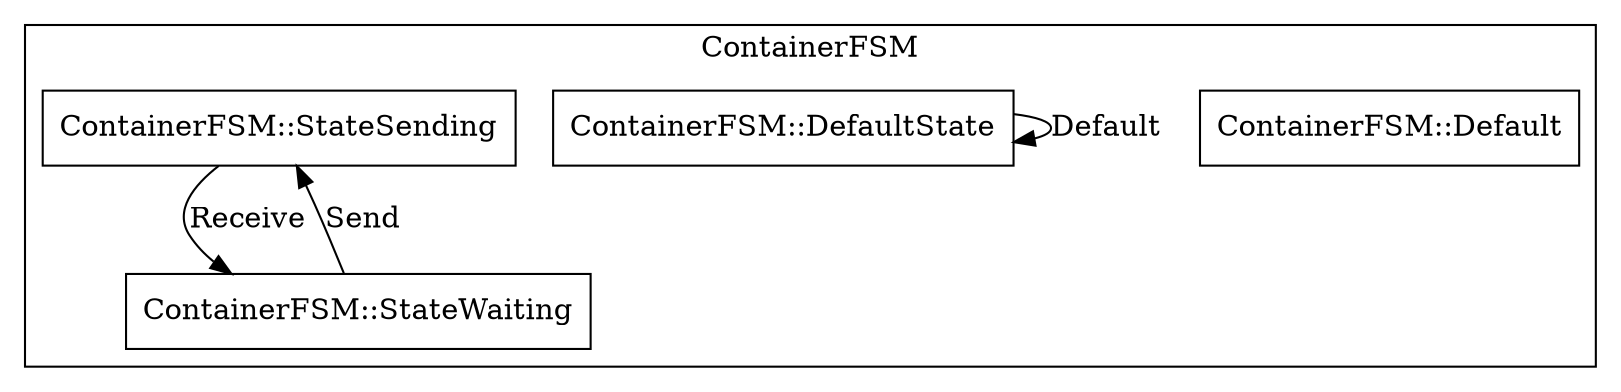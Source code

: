 digraph ContainerDevice {
  graph [
    bb = "0,0,631,188"
  ];

  node [
    shape = record,
    tip = "Here is a default llama."
  ];

  edge [
    tip = "Special Llama effects by Ralph, the Wonder Llama."
  ];

  subgraph cluster_ContainerFSM {
    graph [
      lp = "315,168",
      bb = "8,16,623,180",
      label = ContainerFSM
    ];

    "ContainerFSM::Default" [
      height = "0.50",
      rects = "271,112,420,148",
      width = "2.06",
      pos = "345,130"
    ];
    "ContainerFSM::DefaultState" [
      height = "0.50",
      rects = "16,112,193,148",
      width = "2.44",
      pos = "104,130"
    ];
    "ContainerFSM::StateSending" [
      height = "0.50",
      rects = "422,24,603,60",
      width = "2.50",
      pos = "512,42"
    ];
    "ContainerFSM::StateWaiting" [
      height = "0.50",
      rects = "437,112,616,148",
      width = "2.47",
      pos = "526,130"
    ];
    "ContainerFSM::StateWaiting" -> "ContainerFSM::StateSending" [
      label = Send,
      lp = "502,86",
      pos = "e,495,60 501,112 496,107 491,101 488,94 484,86 486,77 490,69"
    ];
    "ContainerFSM::DefaultState" -> "ContainerFSM::DefaultState" [
      label = Default,
      lp = "231,130",
      pos = "e,193,123 193,137 203,136 210,133 210,130 210,128 207,126 203,125"
    ];
    "ContainerFSM::StateSending" -> "ContainerFSM::StateWaiting" [
      label = Receive,
      lp = "540,86",
      pos = "e,523,112 515,60 517,72 519,88 522,102"
    ];
  }
}
